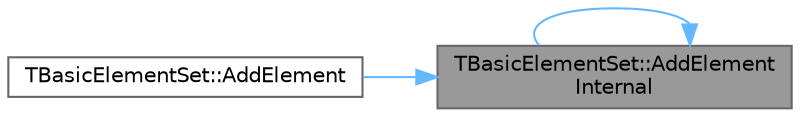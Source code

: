 digraph "TBasicElementSet::AddElementInternal"
{
 // INTERACTIVE_SVG=YES
 // LATEX_PDF_SIZE
  bgcolor="transparent";
  edge [fontname=Helvetica,fontsize=10,labelfontname=Helvetica,labelfontsize=10];
  node [fontname=Helvetica,fontsize=10,shape=box,height=0.2,width=0.4];
  rankdir="RL";
  Node1 [id="Node000001",label="TBasicElementSet::AddElement\lInternal",height=0.2,width=0.4,color="gray40", fillcolor="grey60", style="filled", fontcolor="black",tooltip=" "];
  Node1 -> Node2 [id="edge1_Node000001_Node000002",dir="back",color="steelblue1",style="solid",tooltip=" "];
  Node2 [id="Node000002",label="TBasicElementSet::AddElement",height=0.2,width=0.4,color="grey40", fillcolor="white", style="filled",URL="$d5/d89/classTBasicElementSet.html#a7f98963c95de4700e1d847073d48da93",tooltip="Add a point to be rendered using the component."];
  Node1 -> Node1 [id="edge2_Node000001_Node000001",dir="back",color="steelblue1",style="solid",tooltip=" "];
}
